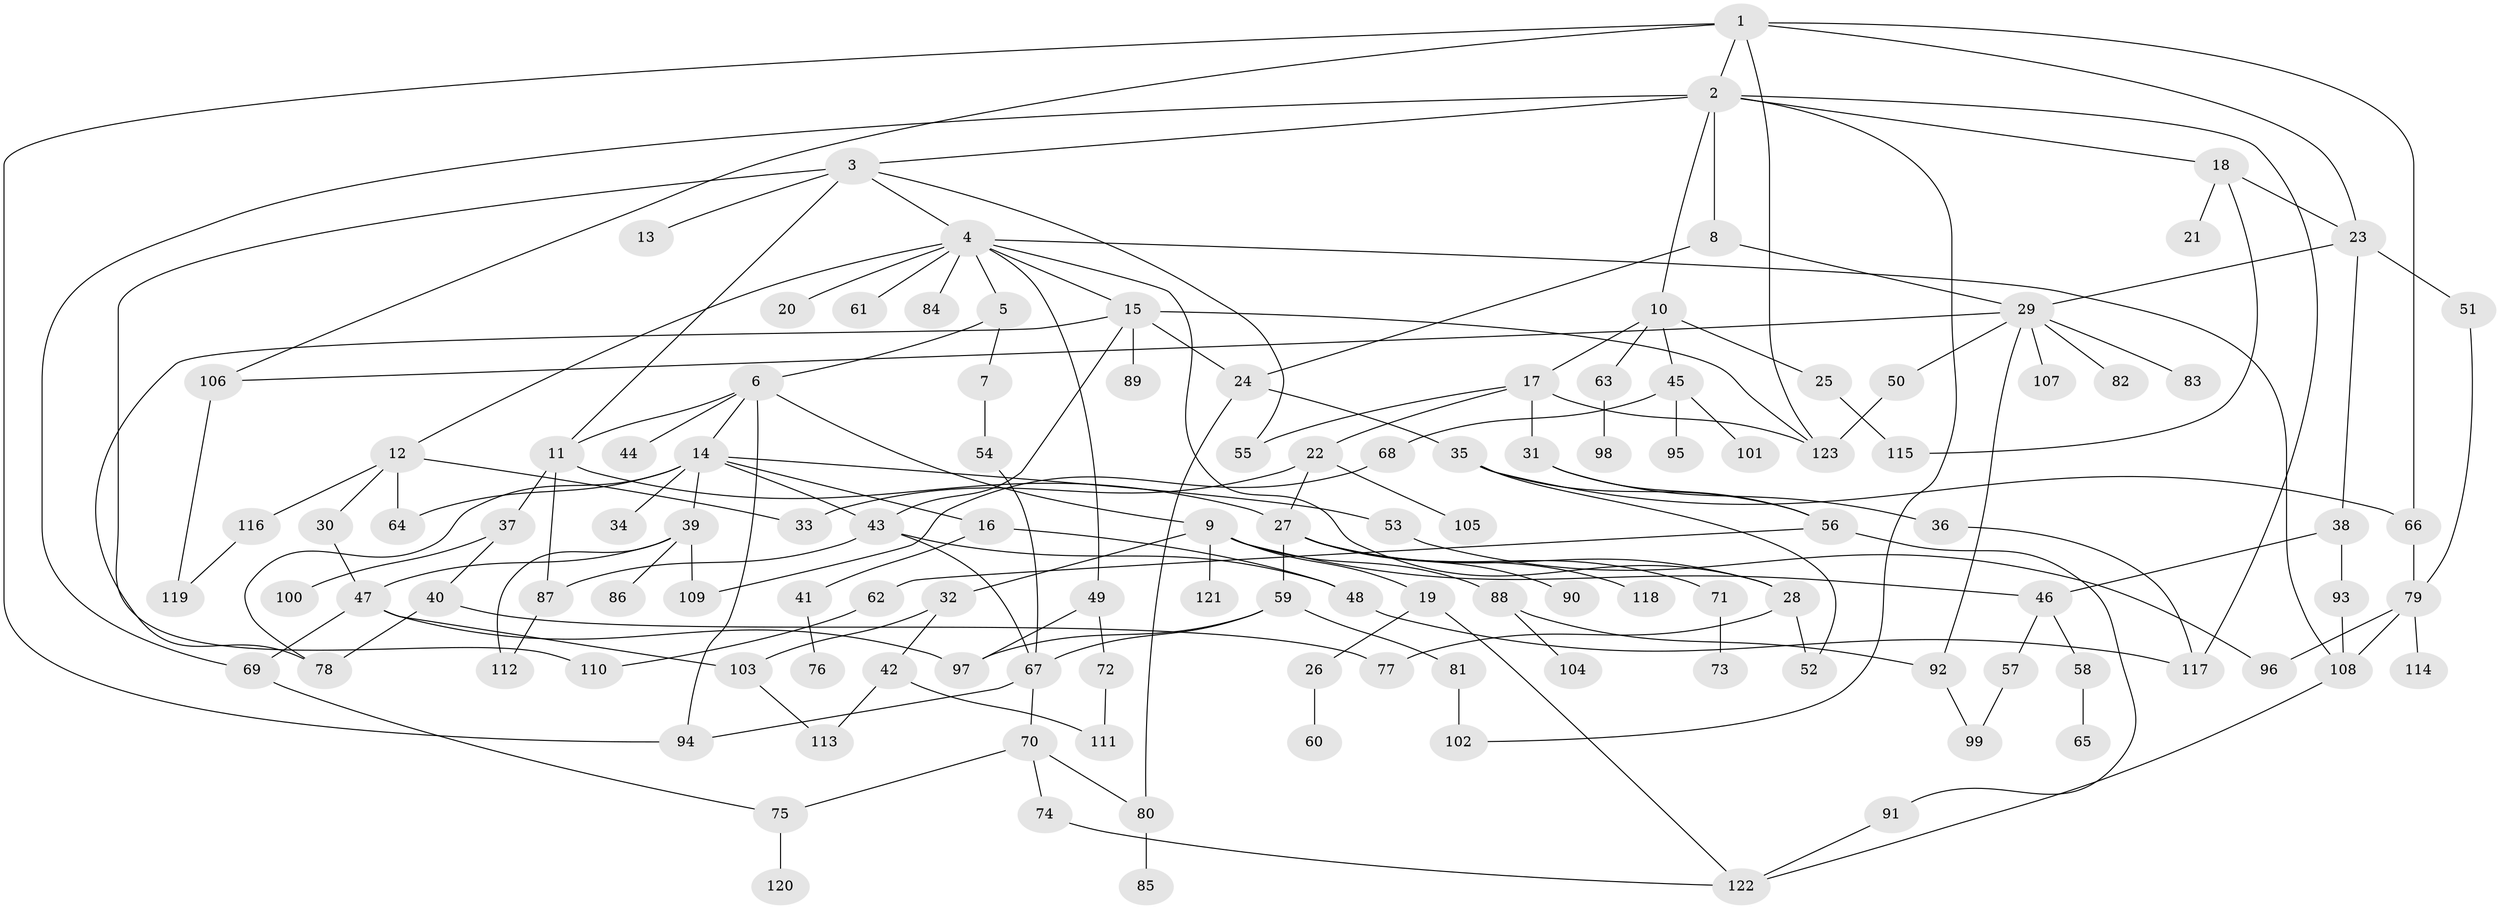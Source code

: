 // Generated by graph-tools (version 1.1) at 2025/01/03/09/25 03:01:02]
// undirected, 123 vertices, 175 edges
graph export_dot {
graph [start="1"]
  node [color=gray90,style=filled];
  1;
  2;
  3;
  4;
  5;
  6;
  7;
  8;
  9;
  10;
  11;
  12;
  13;
  14;
  15;
  16;
  17;
  18;
  19;
  20;
  21;
  22;
  23;
  24;
  25;
  26;
  27;
  28;
  29;
  30;
  31;
  32;
  33;
  34;
  35;
  36;
  37;
  38;
  39;
  40;
  41;
  42;
  43;
  44;
  45;
  46;
  47;
  48;
  49;
  50;
  51;
  52;
  53;
  54;
  55;
  56;
  57;
  58;
  59;
  60;
  61;
  62;
  63;
  64;
  65;
  66;
  67;
  68;
  69;
  70;
  71;
  72;
  73;
  74;
  75;
  76;
  77;
  78;
  79;
  80;
  81;
  82;
  83;
  84;
  85;
  86;
  87;
  88;
  89;
  90;
  91;
  92;
  93;
  94;
  95;
  96;
  97;
  98;
  99;
  100;
  101;
  102;
  103;
  104;
  105;
  106;
  107;
  108;
  109;
  110;
  111;
  112;
  113;
  114;
  115;
  116;
  117;
  118;
  119;
  120;
  121;
  122;
  123;
  1 -- 2;
  1 -- 23;
  1 -- 66;
  1 -- 94;
  1 -- 106;
  1 -- 123;
  2 -- 3;
  2 -- 8;
  2 -- 10;
  2 -- 18;
  2 -- 69;
  2 -- 102;
  2 -- 117;
  3 -- 4;
  3 -- 11;
  3 -- 13;
  3 -- 55;
  3 -- 110;
  4 -- 5;
  4 -- 12;
  4 -- 15;
  4 -- 20;
  4 -- 49;
  4 -- 61;
  4 -- 84;
  4 -- 108;
  4 -- 28;
  5 -- 6;
  5 -- 7;
  6 -- 9;
  6 -- 14;
  6 -- 44;
  6 -- 11;
  6 -- 94;
  7 -- 54;
  8 -- 24;
  8 -- 29;
  9 -- 19;
  9 -- 32;
  9 -- 88;
  9 -- 121;
  9 -- 46;
  10 -- 17;
  10 -- 25;
  10 -- 45;
  10 -- 63;
  11 -- 37;
  11 -- 27;
  11 -- 87;
  12 -- 30;
  12 -- 116;
  12 -- 64;
  12 -- 33;
  14 -- 16;
  14 -- 34;
  14 -- 39;
  14 -- 53;
  14 -- 64;
  14 -- 78;
  14 -- 43;
  15 -- 43;
  15 -- 78;
  15 -- 89;
  15 -- 24;
  15 -- 123;
  16 -- 41;
  16 -- 48;
  17 -- 22;
  17 -- 31;
  17 -- 55;
  17 -- 123;
  18 -- 21;
  18 -- 23;
  18 -- 115;
  19 -- 26;
  19 -- 122;
  22 -- 27;
  22 -- 33;
  22 -- 105;
  23 -- 38;
  23 -- 51;
  23 -- 29;
  24 -- 35;
  24 -- 80;
  25 -- 115;
  26 -- 60;
  27 -- 28;
  27 -- 59;
  27 -- 71;
  27 -- 90;
  27 -- 118;
  28 -- 77;
  28 -- 52;
  29 -- 50;
  29 -- 82;
  29 -- 83;
  29 -- 107;
  29 -- 106;
  29 -- 92;
  30 -- 47;
  31 -- 36;
  31 -- 56;
  32 -- 42;
  32 -- 103;
  35 -- 52;
  35 -- 56;
  35 -- 66;
  36 -- 117;
  37 -- 40;
  37 -- 100;
  38 -- 46;
  38 -- 93;
  39 -- 47;
  39 -- 86;
  39 -- 109;
  39 -- 112;
  40 -- 77;
  40 -- 78;
  41 -- 76;
  42 -- 113;
  42 -- 111;
  43 -- 67;
  43 -- 87;
  43 -- 48;
  45 -- 68;
  45 -- 95;
  45 -- 101;
  46 -- 57;
  46 -- 58;
  47 -- 69;
  47 -- 103;
  47 -- 97;
  48 -- 117;
  49 -- 72;
  49 -- 97;
  50 -- 123;
  51 -- 79;
  53 -- 96;
  54 -- 67;
  56 -- 62;
  56 -- 91;
  57 -- 99;
  58 -- 65;
  59 -- 81;
  59 -- 97;
  59 -- 67;
  62 -- 110;
  63 -- 98;
  66 -- 79;
  67 -- 70;
  67 -- 94;
  68 -- 109;
  69 -- 75;
  70 -- 74;
  70 -- 75;
  70 -- 80;
  71 -- 73;
  72 -- 111;
  74 -- 122;
  75 -- 120;
  79 -- 96;
  79 -- 114;
  79 -- 108;
  80 -- 85;
  81 -- 102;
  87 -- 112;
  88 -- 92;
  88 -- 104;
  91 -- 122;
  92 -- 99;
  93 -- 108;
  103 -- 113;
  106 -- 119;
  108 -- 122;
  116 -- 119;
}
